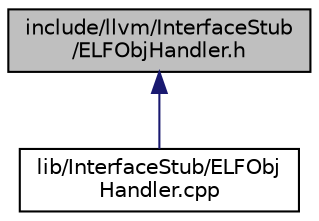 digraph "include/llvm/InterfaceStub/ELFObjHandler.h"
{
 // LATEX_PDF_SIZE
  bgcolor="transparent";
  edge [fontname="Helvetica",fontsize="10",labelfontname="Helvetica",labelfontsize="10"];
  node [fontname="Helvetica",fontsize="10",shape=record];
  Node1 [label="include/llvm/InterfaceStub\l/ELFObjHandler.h",height=0.2,width=0.4,color="black", fillcolor="grey75", style="filled", fontcolor="black",tooltip=" "];
  Node1 -> Node2 [dir="back",color="midnightblue",fontsize="10",style="solid",fontname="Helvetica"];
  Node2 [label="lib/InterfaceStub/ELFObj\lHandler.cpp",height=0.2,width=0.4,color="black",URL="$ELFObjHandler_8cpp.html",tooltip=" "];
}
